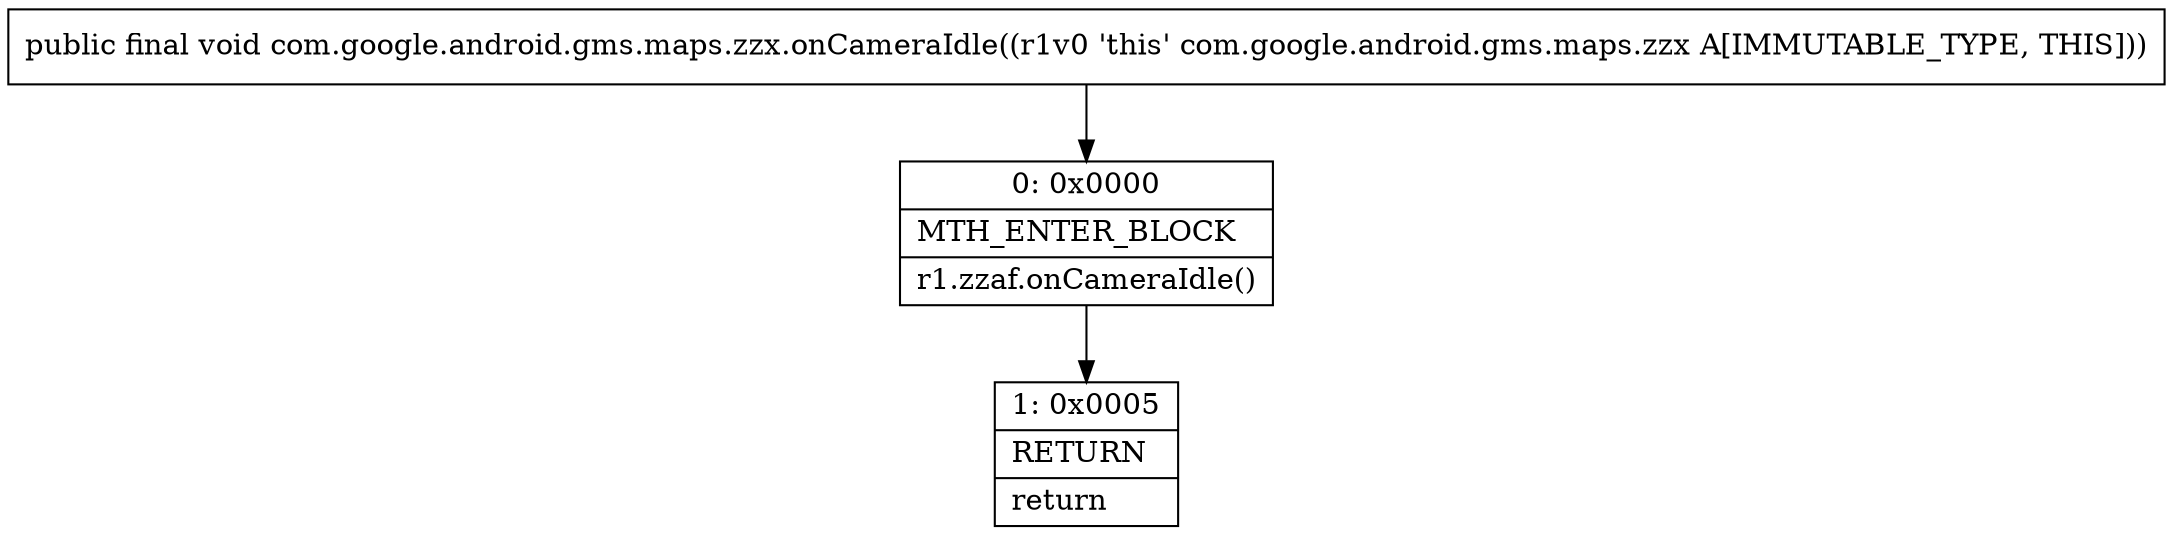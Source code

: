 digraph "CFG forcom.google.android.gms.maps.zzx.onCameraIdle()V" {
Node_0 [shape=record,label="{0\:\ 0x0000|MTH_ENTER_BLOCK\l|r1.zzaf.onCameraIdle()\l}"];
Node_1 [shape=record,label="{1\:\ 0x0005|RETURN\l|return\l}"];
MethodNode[shape=record,label="{public final void com.google.android.gms.maps.zzx.onCameraIdle((r1v0 'this' com.google.android.gms.maps.zzx A[IMMUTABLE_TYPE, THIS])) }"];
MethodNode -> Node_0;
Node_0 -> Node_1;
}


